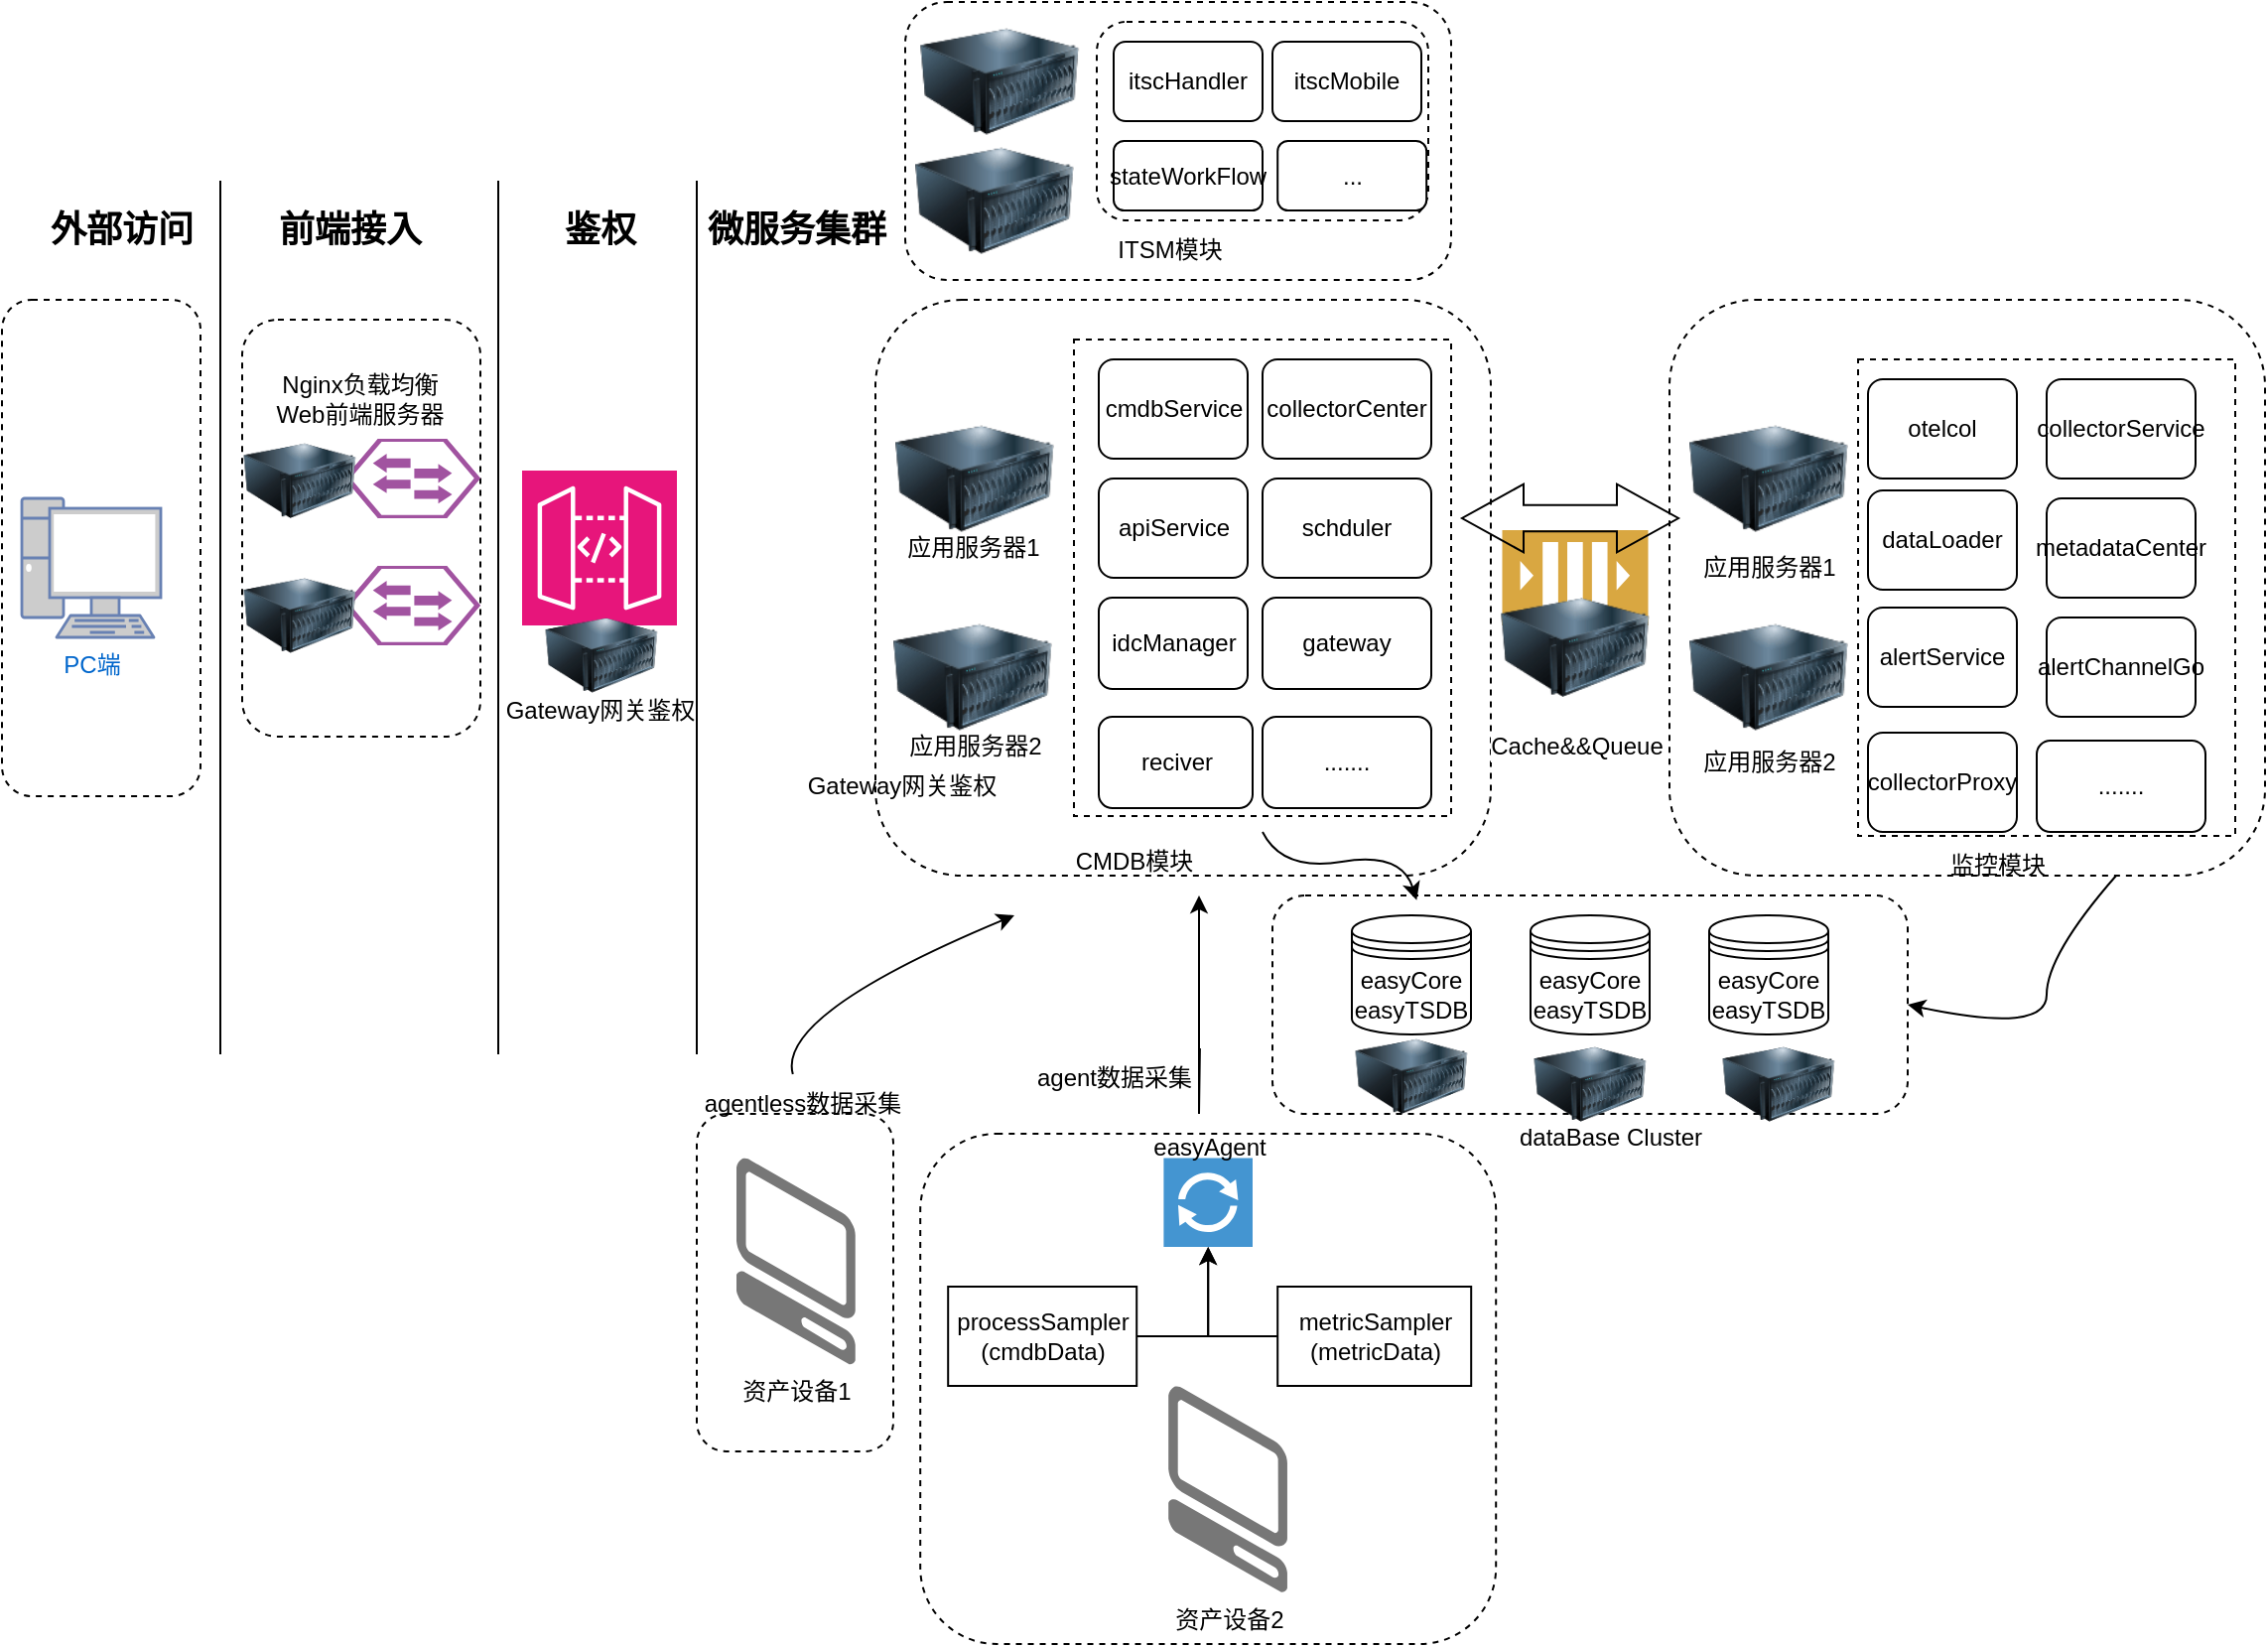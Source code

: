 <mxfile version="24.0.5" type="github">
  <diagram name="第 1 页" id="UEVJXnBHdPSzS9DN39Q3">
    <mxGraphModel dx="1735" dy="1011" grid="1" gridSize="10" guides="1" tooltips="1" connect="1" arrows="1" fold="1" page="1" pageScale="1" pageWidth="1169" pageHeight="1654" math="0" shadow="0">
      <root>
        <mxCell id="0" />
        <mxCell id="1" parent="0" />
        <mxCell id="U64g5x8YHhDghbwO3PD0-74" value="" style="rounded=1;whiteSpace=wrap;html=1;strokeColor=default;align=center;verticalAlign=middle;fontFamily=Helvetica;fontSize=12;fontColor=default;fillColor=default;dashed=1;" vertex="1" parent="1">
          <mxGeometry x="360" y="560" width="99" height="170" as="geometry" />
        </mxCell>
        <mxCell id="U64g5x8YHhDghbwO3PD0-43" value="" style="rounded=1;whiteSpace=wrap;html=1;strokeColor=default;align=center;verticalAlign=middle;fontFamily=Helvetica;fontSize=12;fontColor=default;fillColor=default;dashed=1" vertex="1" parent="1">
          <mxGeometry x="650" y="450" width="320" height="110" as="geometry" />
        </mxCell>
        <mxCell id="Y1PHwbgM20A0MRqoEUd3-15" value="" style="rounded=1;whiteSpace=wrap;html=1;dashed=1;" parent="1" vertex="1">
          <mxGeometry x="131" y="160" width="120" height="210" as="geometry" />
        </mxCell>
        <mxCell id="Y1PHwbgM20A0MRqoEUd3-2" value="" style="rounded=1;whiteSpace=wrap;html=1;dashed=1;" parent="1" vertex="1">
          <mxGeometry x="10" y="150" width="100" height="250" as="geometry" />
        </mxCell>
        <mxCell id="Y1PHwbgM20A0MRqoEUd3-6" value="&lt;b&gt;&lt;font style=&quot;font-size: 18px;&quot;&gt;外部访问&lt;/font&gt;&lt;/b&gt;" style="text;html=1;align=center;verticalAlign=middle;resizable=0;points=[];autosize=1;strokeColor=none;fillColor=none;fontFamily=Helvetica;fontSize=12;fontColor=default;" parent="1" vertex="1">
          <mxGeometry x="20" y="95" width="100" height="40" as="geometry" />
        </mxCell>
        <mxCell id="Y1PHwbgM20A0MRqoEUd3-7" value="PC端" style="fontColor=#0066CC;verticalAlign=top;verticalLabelPosition=bottom;labelPosition=center;align=center;html=1;outlineConnect=0;fillColor=#CCCCCC;strokeColor=#6881B3;gradientColor=none;gradientDirection=north;strokeWidth=2;shape=mxgraph.networks.pc;rounded=0;fontFamily=Helvetica;fontSize=12;" parent="1" vertex="1">
          <mxGeometry x="20" y="250" width="70" height="70" as="geometry" />
        </mxCell>
        <mxCell id="Y1PHwbgM20A0MRqoEUd3-9" value="&lt;b&gt;&lt;font style=&quot;font-size: 18px;&quot;&gt;前端接入&lt;/font&gt;&lt;/b&gt;" style="text;html=1;align=center;verticalAlign=middle;resizable=0;points=[];autosize=1;strokeColor=none;fillColor=none;fontFamily=Helvetica;fontSize=12;fontColor=default;" parent="1" vertex="1">
          <mxGeometry x="135" y="95" width="100" height="40" as="geometry" />
        </mxCell>
        <mxCell id="Y1PHwbgM20A0MRqoEUd3-10" value="" style="rounded=1;whiteSpace=wrap;html=1;dashed=1;verticalLabelPosition=bottom;sketch=0;fillColor=#A153A0;strokeColor=#ffffff;verticalAlign=top;points=[[0,0.5,0],[0.125,0.25,0],[0.25,0,0],[0.5,0,0],[0.75,0,0],[0.875,0.25,0],[1,0.5,0],[0.875,0.75,0],[0.75,1,0],[0.5,1,0],[0.125,0.75,0]];pointerEvents=1;shape=mxgraph.cisco_safe.compositeIcon;bgIcon=mxgraph.cisco_safe.design.blank_device;resIcon=mxgraph.cisco_safe.design.access_switch_2;" parent="1" vertex="1">
          <mxGeometry x="182.5" y="220" width="68.5" height="40" as="geometry" />
        </mxCell>
        <mxCell id="Y1PHwbgM20A0MRqoEUd3-13" value="Nginx负载均衡&lt;br&gt;Web前端服务器" style="text;html=1;align=center;verticalAlign=middle;resizable=0;points=[];autosize=1;strokeColor=none;fillColor=none;fontFamily=Helvetica;fontSize=12;fontColor=default;" parent="1" vertex="1">
          <mxGeometry x="135" y="180" width="110" height="40" as="geometry" />
        </mxCell>
        <mxCell id="Y1PHwbgM20A0MRqoEUd3-18" value="" style="sketch=0;points=[[0,0,0],[0.25,0,0],[0.5,0,0],[0.75,0,0],[1,0,0],[0,1,0],[0.25,1,0],[0.5,1,0],[0.75,1,0],[1,1,0],[0,0.25,0],[0,0.5,0],[0,0.75,0],[1,0.25,0],[1,0.5,0],[1,0.75,0]];outlineConnect=0;fontColor=#232F3E;fillColor=#E7157B;strokeColor=#ffffff;dashed=0;verticalLabelPosition=bottom;verticalAlign=top;align=center;html=1;fontSize=12;fontStyle=0;aspect=fixed;shape=mxgraph.aws4.resourceIcon;resIcon=mxgraph.aws4.api_gateway;rounded=0;fontFamily=Helvetica;" parent="1" vertex="1">
          <mxGeometry x="272" y="236" width="78" height="78" as="geometry" />
        </mxCell>
        <mxCell id="Y1PHwbgM20A0MRqoEUd3-19" value="&lt;span style=&quot;font-size: 18px;&quot;&gt;&lt;b&gt;鉴权&lt;/b&gt;&lt;/span&gt;" style="text;html=1;align=center;verticalAlign=middle;resizable=0;points=[];autosize=1;strokeColor=none;fillColor=none;fontFamily=Helvetica;fontSize=12;fontColor=default;" parent="1" vertex="1">
          <mxGeometry x="281" y="95" width="60" height="40" as="geometry" />
        </mxCell>
        <mxCell id="Y1PHwbgM20A0MRqoEUd3-20" value="Gateway网关鉴权" style="text;html=1;align=center;verticalAlign=middle;resizable=0;points=[];autosize=1;strokeColor=none;fillColor=none;fontFamily=Helvetica;fontSize=12;fontColor=default;" parent="1" vertex="1">
          <mxGeometry x="251" y="342" width="120" height="30" as="geometry" />
        </mxCell>
        <mxCell id="Y1PHwbgM20A0MRqoEUd3-21" value="" style="rounded=1;whiteSpace=wrap;html=1;dashed=1;" parent="1" vertex="1">
          <mxGeometry x="450" y="150" width="310" height="290" as="geometry" />
        </mxCell>
        <mxCell id="U64g5x8YHhDghbwO3PD0-1" value="" style="image;html=1;image=img/lib/clip_art/computers/Server_128x128.png;rounded=0;strokeColor=default;align=center;verticalAlign=middle;fontFamily=Helvetica;fontSize=12;fontColor=default;fillColor=default;" vertex="1" parent="1">
          <mxGeometry x="460" y="200" width="80" height="80" as="geometry" />
        </mxCell>
        <mxCell id="U64g5x8YHhDghbwO3PD0-2" value="" style="image;html=1;image=img/lib/clip_art/computers/Server_128x128.png;rounded=0;strokeColor=default;align=center;verticalAlign=middle;fontFamily=Helvetica;fontSize=12;fontColor=default;fillColor=default;" vertex="1" parent="1">
          <mxGeometry x="459" y="300" width="80" height="80" as="geometry" />
        </mxCell>
        <mxCell id="U64g5x8YHhDghbwO3PD0-3" value="" style="rounded=0;whiteSpace=wrap;html=1;strokeColor=default;align=center;verticalAlign=middle;fontFamily=Helvetica;fontSize=12;fontColor=default;fillColor=default;dashed=1;" vertex="1" parent="1">
          <mxGeometry x="550" y="170" width="190" height="240" as="geometry" />
        </mxCell>
        <mxCell id="U64g5x8YHhDghbwO3PD0-4" value="CMDB模块" style="text;html=1;align=center;verticalAlign=middle;resizable=0;points=[];autosize=1;strokeColor=none;fillColor=none;fontFamily=Helvetica;fontSize=12;fontColor=default;" vertex="1" parent="1">
          <mxGeometry x="540" y="418" width="80" height="30" as="geometry" />
        </mxCell>
        <mxCell id="U64g5x8YHhDghbwO3PD0-5" value="应用服务器2" style="text;html=1;align=center;verticalAlign=middle;resizable=0;points=[];autosize=1;strokeColor=none;fillColor=none;fontFamily=Helvetica;fontSize=12;fontColor=default;" vertex="1" parent="1">
          <mxGeometry x="455" y="360" width="90" height="30" as="geometry" />
        </mxCell>
        <mxCell id="U64g5x8YHhDghbwO3PD0-6" value="应用服务器1" style="text;html=1;align=center;verticalAlign=middle;resizable=0;points=[];autosize=1;strokeColor=none;fillColor=none;fontFamily=Helvetica;fontSize=12;fontColor=default;" vertex="1" parent="1">
          <mxGeometry x="454" y="260" width="90" height="30" as="geometry" />
        </mxCell>
        <mxCell id="U64g5x8YHhDghbwO3PD0-7" value="cmdbService" style="rounded=1;whiteSpace=wrap;html=1;strokeColor=default;align=center;verticalAlign=middle;fontFamily=Helvetica;fontSize=12;fontColor=default;fillColor=default;" vertex="1" parent="1">
          <mxGeometry x="562.5" y="180" width="75" height="50" as="geometry" />
        </mxCell>
        <mxCell id="U64g5x8YHhDghbwO3PD0-8" value="collectorCenter" style="rounded=1;whiteSpace=wrap;html=1;strokeColor=default;align=center;verticalAlign=middle;fontFamily=Helvetica;fontSize=12;fontColor=default;fillColor=default;" vertex="1" parent="1">
          <mxGeometry x="645" y="180" width="85" height="50" as="geometry" />
        </mxCell>
        <mxCell id="U64g5x8YHhDghbwO3PD0-9" value="apiService" style="rounded=1;whiteSpace=wrap;html=1;strokeColor=default;align=center;verticalAlign=middle;fontFamily=Helvetica;fontSize=12;fontColor=default;fillColor=default;" vertex="1" parent="1">
          <mxGeometry x="562.5" y="240" width="75" height="50" as="geometry" />
        </mxCell>
        <mxCell id="U64g5x8YHhDghbwO3PD0-10" value="schduler" style="rounded=1;whiteSpace=wrap;html=1;strokeColor=default;align=center;verticalAlign=middle;fontFamily=Helvetica;fontSize=12;fontColor=default;fillColor=default;" vertex="1" parent="1">
          <mxGeometry x="645" y="240" width="85" height="50" as="geometry" />
        </mxCell>
        <mxCell id="U64g5x8YHhDghbwO3PD0-11" value="idcManager" style="rounded=1;whiteSpace=wrap;html=1;strokeColor=default;align=center;verticalAlign=middle;fontFamily=Helvetica;fontSize=12;fontColor=default;fillColor=default;" vertex="1" parent="1">
          <mxGeometry x="562.5" y="300" width="75" height="46" as="geometry" />
        </mxCell>
        <mxCell id="U64g5x8YHhDghbwO3PD0-12" value="reciver" style="rounded=1;whiteSpace=wrap;html=1;strokeColor=default;align=center;verticalAlign=middle;fontFamily=Helvetica;fontSize=12;fontColor=default;fillColor=default;" vertex="1" parent="1">
          <mxGeometry x="562.5" y="360" width="77.5" height="46" as="geometry" />
        </mxCell>
        <mxCell id="U64g5x8YHhDghbwO3PD0-13" value="gateway" style="rounded=1;whiteSpace=wrap;html=1;strokeColor=default;align=center;verticalAlign=middle;fontFamily=Helvetica;fontSize=12;fontColor=default;fillColor=default;" vertex="1" parent="1">
          <mxGeometry x="645" y="300" width="85" height="46" as="geometry" />
        </mxCell>
        <mxCell id="U64g5x8YHhDghbwO3PD0-18" value="......." style="rounded=1;whiteSpace=wrap;html=1;strokeColor=default;align=center;verticalAlign=middle;fontFamily=Helvetica;fontSize=12;fontColor=default;fillColor=default;" vertex="1" parent="1">
          <mxGeometry x="645" y="360" width="85" height="46" as="geometry" />
        </mxCell>
        <mxCell id="U64g5x8YHhDghbwO3PD0-21" value="" style="rounded=1;whiteSpace=wrap;html=1;strokeColor=default;align=center;verticalAlign=middle;fontFamily=Helvetica;fontSize=12;fontColor=default;fillColor=default;dashed=1;" vertex="1" parent="1">
          <mxGeometry x="472.6" y="570" width="290" height="257" as="geometry" />
        </mxCell>
        <mxCell id="U64g5x8YHhDghbwO3PD0-22" value="" style="pointerEvents=1;shadow=0;dashed=0;html=1;strokeColor=none;fillColor=#4495D1;labelPosition=center;verticalLabelPosition=bottom;verticalAlign=top;align=center;outlineConnect=0;shape=mxgraph.veeam.2d.proxy;rounded=0;fontFamily=Helvetica;fontSize=12;fontColor=default;" vertex="1" parent="1">
          <mxGeometry x="595.2" y="582.2" width="44.8" height="44.8" as="geometry" />
        </mxCell>
        <mxCell id="U64g5x8YHhDghbwO3PD0-30" style="edgeStyle=orthogonalEdgeStyle;rounded=0;orthogonalLoop=1;jettySize=auto;html=1;fontFamily=Helvetica;fontSize=12;fontColor=default;" edge="1" parent="1" source="U64g5x8YHhDghbwO3PD0-24" target="U64g5x8YHhDghbwO3PD0-22">
          <mxGeometry relative="1" as="geometry" />
        </mxCell>
        <mxCell id="U64g5x8YHhDghbwO3PD0-24" value="processSampler&lt;br&gt;(cmdbData)" style="html=1;dashed=0;whiteSpace=wrap;rounded=0;strokeColor=default;align=center;verticalAlign=middle;fontFamily=Helvetica;fontSize=12;fontColor=default;fillColor=default;" vertex="1" parent="1">
          <mxGeometry x="486.6" y="647" width="95" height="50" as="geometry" />
        </mxCell>
        <mxCell id="U64g5x8YHhDghbwO3PD0-31" style="edgeStyle=orthogonalEdgeStyle;rounded=0;orthogonalLoop=1;jettySize=auto;html=1;fontFamily=Helvetica;fontSize=12;fontColor=default;" edge="1" parent="1" source="U64g5x8YHhDghbwO3PD0-25" target="U64g5x8YHhDghbwO3PD0-22">
          <mxGeometry relative="1" as="geometry" />
        </mxCell>
        <mxCell id="U64g5x8YHhDghbwO3PD0-25" value="metricSampler&lt;br&gt;(metricData)" style="html=1;dashed=0;whiteSpace=wrap;rounded=0;strokeColor=default;align=center;verticalAlign=middle;fontFamily=Helvetica;fontSize=12;fontColor=default;fillColor=default;" vertex="1" parent="1">
          <mxGeometry x="652.6" y="647" width="97.5" height="50" as="geometry" />
        </mxCell>
        <mxCell id="U64g5x8YHhDghbwO3PD0-34" value="easyAgent&lt;div&gt;&lt;br&gt;&lt;/div&gt;" style="text;html=1;align=center;verticalAlign=middle;resizable=0;points=[];autosize=1;strokeColor=none;fillColor=none;fontFamily=Helvetica;fontSize=12;fontColor=default;" vertex="1" parent="1">
          <mxGeometry x="577.6" y="563.9" width="80" height="40" as="geometry" />
        </mxCell>
        <mxCell id="U64g5x8YHhDghbwO3PD0-37" value="" style="endArrow=classic;html=1;rounded=0;fontFamily=Helvetica;fontSize=12;fontColor=default;" edge="1" parent="1">
          <mxGeometry width="50" height="50" relative="1" as="geometry">
            <mxPoint x="613.45" y="527" as="sourcePoint" />
            <mxPoint x="613" y="450" as="targetPoint" />
            <Array as="points">
              <mxPoint x="613" y="560" />
            </Array>
          </mxGeometry>
        </mxCell>
        <mxCell id="U64g5x8YHhDghbwO3PD0-38" value="agent数据采集" style="text;html=1;align=center;verticalAlign=middle;resizable=0;points=[];autosize=1;strokeColor=none;fillColor=none;fontFamily=Helvetica;fontSize=12;fontColor=default;" vertex="1" parent="1">
          <mxGeometry x="520" y="527" width="100" height="30" as="geometry" />
        </mxCell>
        <mxCell id="U64g5x8YHhDghbwO3PD0-39" value="easyCore&lt;div&gt;easyTSDB&lt;/div&gt;" style="shape=datastore;whiteSpace=wrap;html=1;rounded=0;strokeColor=default;align=center;verticalAlign=middle;fontFamily=Helvetica;fontSize=12;fontColor=default;fillColor=default;" vertex="1" parent="1">
          <mxGeometry x="690" y="460" width="60" height="60" as="geometry" />
        </mxCell>
        <mxCell id="U64g5x8YHhDghbwO3PD0-40" value="easyCore&lt;div&gt;easyTSDB&lt;/div&gt;" style="shape=datastore;whiteSpace=wrap;html=1;rounded=0;strokeColor=default;align=center;verticalAlign=middle;fontFamily=Helvetica;fontSize=12;fontColor=default;fillColor=default;" vertex="1" parent="1">
          <mxGeometry x="780" y="460" width="60" height="60" as="geometry" />
        </mxCell>
        <mxCell id="U64g5x8YHhDghbwO3PD0-42" value="easyCore&lt;div&gt;easyTSDB&lt;/div&gt;" style="shape=datastore;whiteSpace=wrap;html=1;rounded=0;strokeColor=default;align=center;verticalAlign=middle;fontFamily=Helvetica;fontSize=12;fontColor=default;fillColor=default;" vertex="1" parent="1">
          <mxGeometry x="870" y="460" width="60" height="60" as="geometry" />
        </mxCell>
        <mxCell id="U64g5x8YHhDghbwO3PD0-48" value="" style="rounded=1;whiteSpace=wrap;html=1;dashed=1;" vertex="1" parent="1">
          <mxGeometry x="850" y="150" width="300" height="290" as="geometry" />
        </mxCell>
        <mxCell id="U64g5x8YHhDghbwO3PD0-50" value="" style="image;html=1;image=img/lib/clip_art/computers/Server_128x128.png;rounded=0;strokeColor=default;align=center;verticalAlign=middle;fontFamily=Helvetica;fontSize=12;fontColor=default;fillColor=default;" vertex="1" parent="1">
          <mxGeometry x="860" y="200" width="80" height="80" as="geometry" />
        </mxCell>
        <mxCell id="U64g5x8YHhDghbwO3PD0-51" value="" style="image;html=1;image=img/lib/clip_art/computers/Server_128x128.png;rounded=0;strokeColor=default;align=center;verticalAlign=middle;fontFamily=Helvetica;fontSize=12;fontColor=default;fillColor=default;" vertex="1" parent="1">
          <mxGeometry x="860" y="300" width="80" height="80" as="geometry" />
        </mxCell>
        <mxCell id="U64g5x8YHhDghbwO3PD0-52" value="应用服务器1" style="text;html=1;align=center;verticalAlign=middle;resizable=0;points=[];autosize=1;strokeColor=none;fillColor=none;fontFamily=Helvetica;fontSize=12;fontColor=default;" vertex="1" parent="1">
          <mxGeometry x="855" y="270" width="90" height="30" as="geometry" />
        </mxCell>
        <mxCell id="U64g5x8YHhDghbwO3PD0-53" value="应用服务器2" style="text;html=1;align=center;verticalAlign=middle;resizable=0;points=[];autosize=1;strokeColor=none;fillColor=none;fontFamily=Helvetica;fontSize=12;fontColor=default;" vertex="1" parent="1">
          <mxGeometry x="855" y="368" width="90" height="30" as="geometry" />
        </mxCell>
        <mxCell id="U64g5x8YHhDghbwO3PD0-54" value="监控模块" style="text;html=1;align=center;verticalAlign=middle;resizable=0;points=[];autosize=1;strokeColor=none;fillColor=none;fontFamily=Helvetica;fontSize=12;fontColor=default;" vertex="1" parent="1">
          <mxGeometry x="980" y="420" width="70" height="30" as="geometry" />
        </mxCell>
        <mxCell id="U64g5x8YHhDghbwO3PD0-55" value="" style="rounded=0;whiteSpace=wrap;html=1;strokeColor=default;align=center;verticalAlign=middle;fontFamily=Helvetica;fontSize=12;fontColor=default;fillColor=default;dashed=1;" vertex="1" parent="1">
          <mxGeometry x="945" y="180" width="190" height="240" as="geometry" />
        </mxCell>
        <mxCell id="U64g5x8YHhDghbwO3PD0-56" value="otelcol" style="rounded=1;whiteSpace=wrap;html=1;strokeColor=default;align=center;verticalAlign=middle;fontFamily=Helvetica;fontSize=12;fontColor=default;fillColor=default;" vertex="1" parent="1">
          <mxGeometry x="950" y="190" width="75" height="50" as="geometry" />
        </mxCell>
        <mxCell id="U64g5x8YHhDghbwO3PD0-57" value="collectorService" style="rounded=1;whiteSpace=wrap;html=1;strokeColor=default;align=center;verticalAlign=middle;fontFamily=Helvetica;fontSize=12;fontColor=default;fillColor=default;" vertex="1" parent="1">
          <mxGeometry x="1040" y="190" width="75" height="50" as="geometry" />
        </mxCell>
        <mxCell id="U64g5x8YHhDghbwO3PD0-58" value="dataLoader" style="rounded=1;whiteSpace=wrap;html=1;strokeColor=default;align=center;verticalAlign=middle;fontFamily=Helvetica;fontSize=12;fontColor=default;fillColor=default;" vertex="1" parent="1">
          <mxGeometry x="950" y="246" width="75" height="50" as="geometry" />
        </mxCell>
        <mxCell id="U64g5x8YHhDghbwO3PD0-59" value="metadataCenter" style="rounded=1;whiteSpace=wrap;html=1;strokeColor=default;align=center;verticalAlign=middle;fontFamily=Helvetica;fontSize=12;fontColor=default;fillColor=default;" vertex="1" parent="1">
          <mxGeometry x="1040" y="250" width="75" height="50" as="geometry" />
        </mxCell>
        <mxCell id="U64g5x8YHhDghbwO3PD0-60" value="alertService" style="rounded=1;whiteSpace=wrap;html=1;strokeColor=default;align=center;verticalAlign=middle;fontFamily=Helvetica;fontSize=12;fontColor=default;fillColor=default;" vertex="1" parent="1">
          <mxGeometry x="950" y="305" width="75" height="50" as="geometry" />
        </mxCell>
        <mxCell id="U64g5x8YHhDghbwO3PD0-61" value="alertChannelGo" style="rounded=1;whiteSpace=wrap;html=1;strokeColor=default;align=center;verticalAlign=middle;fontFamily=Helvetica;fontSize=12;fontColor=default;fillColor=default;" vertex="1" parent="1">
          <mxGeometry x="1040" y="310" width="75" height="50" as="geometry" />
        </mxCell>
        <mxCell id="U64g5x8YHhDghbwO3PD0-63" value="collectorProxy" style="rounded=1;whiteSpace=wrap;html=1;strokeColor=default;align=center;verticalAlign=middle;fontFamily=Helvetica;fontSize=12;fontColor=default;fillColor=default;" vertex="1" parent="1">
          <mxGeometry x="950" y="368" width="75" height="50" as="geometry" />
        </mxCell>
        <mxCell id="U64g5x8YHhDghbwO3PD0-64" value="......." style="rounded=1;whiteSpace=wrap;html=1;strokeColor=default;align=center;verticalAlign=middle;fontFamily=Helvetica;fontSize=12;fontColor=default;fillColor=default;" vertex="1" parent="1">
          <mxGeometry x="1035" y="372" width="85" height="46" as="geometry" />
        </mxCell>
        <mxCell id="U64g5x8YHhDghbwO3PD0-66" value="dataBase Cluster" style="text;html=1;align=center;verticalAlign=middle;resizable=0;points=[];autosize=1;strokeColor=none;fillColor=none;fontFamily=Helvetica;fontSize=12;fontColor=default;" vertex="1" parent="1">
          <mxGeometry x="760" y="557" width="120" height="30" as="geometry" />
        </mxCell>
        <mxCell id="U64g5x8YHhDghbwO3PD0-67" value="" style="endArrow=none;html=1;rounded=0;fontFamily=Helvetica;fontSize=15;fontColor=default;fontStyle=1" edge="1" parent="1">
          <mxGeometry width="50" height="50" relative="1" as="geometry">
            <mxPoint x="120" y="110" as="sourcePoint" />
            <mxPoint x="120" y="90" as="targetPoint" />
            <Array as="points">
              <mxPoint x="120" y="530" />
            </Array>
          </mxGeometry>
        </mxCell>
        <mxCell id="U64g5x8YHhDghbwO3PD0-68" value="" style="endArrow=none;html=1;rounded=0;fontFamily=Helvetica;fontSize=15;fontColor=default;fontStyle=1" edge="1" parent="1">
          <mxGeometry width="50" height="50" relative="1" as="geometry">
            <mxPoint x="260" y="110" as="sourcePoint" />
            <mxPoint x="260" y="90" as="targetPoint" />
            <Array as="points">
              <mxPoint x="260" y="530" />
              <mxPoint x="260" y="330" />
            </Array>
          </mxGeometry>
        </mxCell>
        <mxCell id="U64g5x8YHhDghbwO3PD0-70" value="" style="rounded=1;whiteSpace=wrap;html=1;strokeColor=default;align=center;verticalAlign=middle;fontFamily=Helvetica;fontSize=12;fontColor=default;fillColor=default;dashed=1;" vertex="1" parent="1">
          <mxGeometry x="465" width="275" height="140" as="geometry" />
        </mxCell>
        <mxCell id="U64g5x8YHhDghbwO3PD0-71" value="" style="image;html=1;image=img/lib/clip_art/computers/Server_128x128.png;rounded=0;strokeColor=default;align=center;verticalAlign=middle;fontFamily=Helvetica;fontSize=12;fontColor=default;fillColor=default;" vertex="1" parent="1">
          <mxGeometry x="470" y="60" width="80" height="80" as="geometry" />
        </mxCell>
        <mxCell id="U64g5x8YHhDghbwO3PD0-72" value="" style="image;html=1;image=img/lib/clip_art/computers/Server_128x128.png;rounded=0;strokeColor=default;align=center;verticalAlign=middle;fontFamily=Helvetica;fontSize=12;fontColor=default;fillColor=default;" vertex="1" parent="1">
          <mxGeometry x="472.6" width="80" height="80" as="geometry" />
        </mxCell>
        <mxCell id="U64g5x8YHhDghbwO3PD0-73" value="资产设备1" style="verticalLabelPosition=bottom;html=1;verticalAlign=top;strokeWidth=1;align=center;outlineConnect=0;dashed=0;outlineConnect=0;shape=mxgraph.aws3d.client;aspect=fixed;strokeColor=none;fillColor=#777777;rounded=0;fontFamily=Helvetica;fontSize=12;fontColor=default;" vertex="1" parent="1">
          <mxGeometry x="380" y="582.2" width="60" height="104" as="geometry" />
        </mxCell>
        <mxCell id="U64g5x8YHhDghbwO3PD0-75" value="资产设备2" style="verticalLabelPosition=bottom;html=1;verticalAlign=top;strokeWidth=1;align=center;outlineConnect=0;dashed=0;outlineConnect=0;shape=mxgraph.aws3d.client;aspect=fixed;strokeColor=none;fillColor=#777777;rounded=0;fontFamily=Helvetica;fontSize=12;fontColor=default;" vertex="1" parent="1">
          <mxGeometry x="597.6" y="697" width="60" height="104" as="geometry" />
        </mxCell>
        <mxCell id="U64g5x8YHhDghbwO3PD0-79" value="" style="curved=1;endArrow=classic;html=1;rounded=0;fontFamily=Helvetica;fontSize=12;fontColor=default;" edge="1" parent="1" source="U64g5x8YHhDghbwO3PD0-80">
          <mxGeometry width="50" height="50" relative="1" as="geometry">
            <mxPoint x="400" y="560" as="sourcePoint" />
            <mxPoint x="520" y="460" as="targetPoint" />
            <Array as="points">
              <mxPoint x="400" y="510" />
            </Array>
          </mxGeometry>
        </mxCell>
        <mxCell id="U64g5x8YHhDghbwO3PD0-81" value="" style="rounded=1;whiteSpace=wrap;html=1;strokeColor=default;align=center;verticalAlign=middle;fontFamily=Helvetica;fontSize=12;fontColor=default;fillColor=default;dashed=1;" vertex="1" parent="1">
          <mxGeometry x="561.5" y="10" width="167" height="100" as="geometry" />
        </mxCell>
        <mxCell id="U64g5x8YHhDghbwO3PD0-82" value="itscHandler" style="rounded=1;whiteSpace=wrap;html=1;strokeColor=default;align=center;verticalAlign=middle;fontFamily=Helvetica;fontSize=12;fontColor=default;fillColor=default;" vertex="1" parent="1">
          <mxGeometry x="570" y="20" width="75" height="40" as="geometry" />
        </mxCell>
        <mxCell id="U64g5x8YHhDghbwO3PD0-83" value="itscMobile" style="rounded=1;whiteSpace=wrap;html=1;strokeColor=default;align=center;verticalAlign=middle;fontFamily=Helvetica;fontSize=12;fontColor=default;fillColor=default;" vertex="1" parent="1">
          <mxGeometry x="650" y="20" width="75" height="40" as="geometry" />
        </mxCell>
        <mxCell id="U64g5x8YHhDghbwO3PD0-84" value="stateWorkFlow" style="rounded=1;whiteSpace=wrap;html=1;strokeColor=default;align=center;verticalAlign=middle;fontFamily=Helvetica;fontSize=12;fontColor=default;fillColor=default;" vertex="1" parent="1">
          <mxGeometry x="570" y="70" width="75" height="35" as="geometry" />
        </mxCell>
        <mxCell id="U64g5x8YHhDghbwO3PD0-85" value="..." style="rounded=1;whiteSpace=wrap;html=1;strokeColor=default;align=center;verticalAlign=middle;fontFamily=Helvetica;fontSize=12;fontColor=default;fillColor=default;" vertex="1" parent="1">
          <mxGeometry x="652.6" y="70" width="75" height="35" as="geometry" />
        </mxCell>
        <mxCell id="U64g5x8YHhDghbwO3PD0-86" value="" style="image;html=1;image=img/lib/clip_art/computers/Server_128x128.png;rounded=0;strokeColor=default;align=center;verticalAlign=middle;fontFamily=Helvetica;fontSize=12;fontColor=default;fillColor=default;" vertex="1" parent="1">
          <mxGeometry x="680" y="522.2" width="80" height="37.8" as="geometry" />
        </mxCell>
        <mxCell id="U64g5x8YHhDghbwO3PD0-88" value="" style="image;html=1;image=img/lib/clip_art/computers/Server_128x128.png;rounded=0;strokeColor=default;align=center;verticalAlign=middle;fontFamily=Helvetica;fontSize=12;fontColor=default;fillColor=default;" vertex="1" parent="1">
          <mxGeometry x="770" y="526.1" width="80" height="37.8" as="geometry" />
        </mxCell>
        <mxCell id="U64g5x8YHhDghbwO3PD0-89" value="" style="image;html=1;image=img/lib/clip_art/computers/Server_128x128.png;rounded=0;strokeColor=default;align=center;verticalAlign=middle;fontFamily=Helvetica;fontSize=12;fontColor=default;fillColor=default;" vertex="1" parent="1">
          <mxGeometry x="865" y="526.1" width="80" height="37.8" as="geometry" />
        </mxCell>
        <mxCell id="U64g5x8YHhDghbwO3PD0-91" value="ITSM模块" style="text;html=1;align=center;verticalAlign=middle;resizable=0;points=[];autosize=1;strokeColor=none;fillColor=none;fontFamily=Helvetica;fontSize=12;fontColor=default;" vertex="1" parent="1">
          <mxGeometry x="557.5" y="110" width="80" height="30" as="geometry" />
        </mxCell>
        <mxCell id="U64g5x8YHhDghbwO3PD0-93" value="" style="image;html=1;image=img/lib/clip_art/computers/Server_128x128.png;rounded=0;strokeColor=default;align=center;verticalAlign=middle;fontFamily=Helvetica;fontSize=12;fontColor=default;fillColor=default;" vertex="1" parent="1">
          <mxGeometry x="120" y="222.2" width="80" height="37.8" as="geometry" />
        </mxCell>
        <mxCell id="U64g5x8YHhDghbwO3PD0-94" value="" style="endArrow=none;html=1;rounded=0;fontFamily=Helvetica;fontSize=15;fontColor=default;fontStyle=1" edge="1" parent="1">
          <mxGeometry width="50" height="50" relative="1" as="geometry">
            <mxPoint x="360" y="110" as="sourcePoint" />
            <mxPoint x="360" y="90" as="targetPoint" />
            <Array as="points">
              <mxPoint x="360" y="530" />
              <mxPoint x="360" y="330" />
            </Array>
          </mxGeometry>
        </mxCell>
        <mxCell id="U64g5x8YHhDghbwO3PD0-80" value="agentless数据采集" style="text;html=1;align=center;verticalAlign=middle;resizable=0;points=[];autosize=1;strokeColor=none;fillColor=none;fontFamily=Helvetica;fontSize=12;fontColor=default;" vertex="1" parent="1">
          <mxGeometry x="352.6" y="540" width="120" height="30" as="geometry" />
        </mxCell>
        <mxCell id="U64g5x8YHhDghbwO3PD0-96" value="&lt;span style=&quot;font-size: 18px;&quot;&gt;&lt;b&gt;微服务集群&lt;/b&gt;&lt;/span&gt;" style="text;html=1;align=center;verticalAlign=middle;resizable=0;points=[];autosize=1;strokeColor=none;fillColor=none;fontFamily=Helvetica;fontSize=12;fontColor=default;" vertex="1" parent="1">
          <mxGeometry x="355" y="95" width="110" height="40" as="geometry" />
        </mxCell>
        <mxCell id="U64g5x8YHhDghbwO3PD0-100" value="" style="rounded=1;whiteSpace=wrap;html=1;dashed=1;verticalLabelPosition=bottom;sketch=0;fillColor=#A153A0;strokeColor=#ffffff;verticalAlign=top;points=[[0,0.5,0],[0.125,0.25,0],[0.25,0,0],[0.5,0,0],[0.75,0,0],[0.875,0.25,0],[1,0.5,0],[0.875,0.75,0],[0.75,1,0],[0.5,1,0],[0.125,0.75,0]];pointerEvents=1;shape=mxgraph.cisco_safe.compositeIcon;bgIcon=mxgraph.cisco_safe.design.blank_device;resIcon=mxgraph.cisco_safe.design.access_switch_2;" vertex="1" parent="1">
          <mxGeometry x="182.5" y="284" width="68.5" height="40" as="geometry" />
        </mxCell>
        <mxCell id="U64g5x8YHhDghbwO3PD0-99" value="" style="image;html=1;image=img/lib/clip_art/computers/Server_128x128.png;rounded=0;strokeColor=default;align=center;verticalAlign=middle;fontFamily=Helvetica;fontSize=12;fontColor=default;fillColor=default;" vertex="1" parent="1">
          <mxGeometry x="120" y="290" width="80" height="37.8" as="geometry" />
        </mxCell>
        <mxCell id="U64g5x8YHhDghbwO3PD0-101" value="Gateway网关鉴权" style="text;html=1;align=center;verticalAlign=middle;resizable=0;points=[];autosize=1;strokeColor=none;fillColor=none;fontFamily=Helvetica;fontSize=12;fontColor=default;" vertex="1" parent="1">
          <mxGeometry x="403" y="380" width="120" height="30" as="geometry" />
        </mxCell>
        <mxCell id="U64g5x8YHhDghbwO3PD0-102" value="" style="image;html=1;image=img/lib/clip_art/computers/Server_128x128.png;rounded=0;strokeColor=default;align=center;verticalAlign=middle;fontFamily=Helvetica;fontSize=12;fontColor=default;fillColor=default;" vertex="1" parent="1">
          <mxGeometry x="272" y="310" width="80" height="37.8" as="geometry" />
        </mxCell>
        <mxCell id="U64g5x8YHhDghbwO3PD0-104" value="" style="outlineConnect=0;dashed=0;verticalLabelPosition=bottom;verticalAlign=top;align=center;html=1;shape=mxgraph.aws3.queue;fillColor=#D9A741;gradientColor=none;rounded=0;strokeColor=default;fontFamily=Helvetica;fontSize=12;fontColor=default;" vertex="1" parent="1">
          <mxGeometry x="765.75" y="266" width="73.5" height="48" as="geometry" />
        </mxCell>
        <mxCell id="U64g5x8YHhDghbwO3PD0-103" value="Cache&amp;amp;&amp;amp;Queue" style="image;html=1;image=img/lib/clip_art/computers/Server_128x128.png;rounded=0;strokeColor=default;align=center;verticalAlign=middle;fontFamily=Helvetica;fontSize=12;fontColor=default;fillColor=default;" vertex="1" parent="1">
          <mxGeometry x="762.5" y="300" width="80" height="50" as="geometry" />
        </mxCell>
        <mxCell id="U64g5x8YHhDghbwO3PD0-105" value="" style="curved=1;endArrow=classic;html=1;rounded=0;fontFamily=Helvetica;fontSize=12;fontColor=default;entryX=1;entryY=0.5;entryDx=0;entryDy=0;exitX=0.75;exitY=1;exitDx=0;exitDy=0;" edge="1" parent="1" source="U64g5x8YHhDghbwO3PD0-48" target="U64g5x8YHhDghbwO3PD0-43">
          <mxGeometry width="50" height="50" relative="1" as="geometry">
            <mxPoint x="1020" y="540" as="sourcePoint" />
            <mxPoint x="1070" y="490" as="targetPoint" />
            <Array as="points">
              <mxPoint x="1040" y="480" />
              <mxPoint x="1040" y="520" />
            </Array>
          </mxGeometry>
        </mxCell>
        <mxCell id="U64g5x8YHhDghbwO3PD0-107" value="" style="curved=1;endArrow=classic;html=1;rounded=0;fontFamily=Helvetica;fontSize=12;fontColor=default;entryX=0.544;entryY=-0.128;entryDx=0;entryDy=0;entryPerimeter=0;" edge="1" parent="1" target="U64g5x8YHhDghbwO3PD0-39">
          <mxGeometry width="50" height="50" relative="1" as="geometry">
            <mxPoint x="645" y="418" as="sourcePoint" />
            <mxPoint x="745" y="488" as="targetPoint" />
            <Array as="points">
              <mxPoint x="655" y="438" />
              <mxPoint x="715" y="428" />
            </Array>
          </mxGeometry>
        </mxCell>
        <mxCell id="U64g5x8YHhDghbwO3PD0-109" value="" style="shape=flexArrow;endArrow=classic;startArrow=classic;html=1;rounded=0;fontFamily=Helvetica;fontSize=12;fontColor=default;width=13.333;startSize=10;endSize=10;" edge="1" parent="1">
          <mxGeometry width="100" height="100" relative="1" as="geometry">
            <mxPoint x="745" y="260" as="sourcePoint" />
            <mxPoint x="855" y="260" as="targetPoint" />
          </mxGeometry>
        </mxCell>
      </root>
    </mxGraphModel>
  </diagram>
</mxfile>
